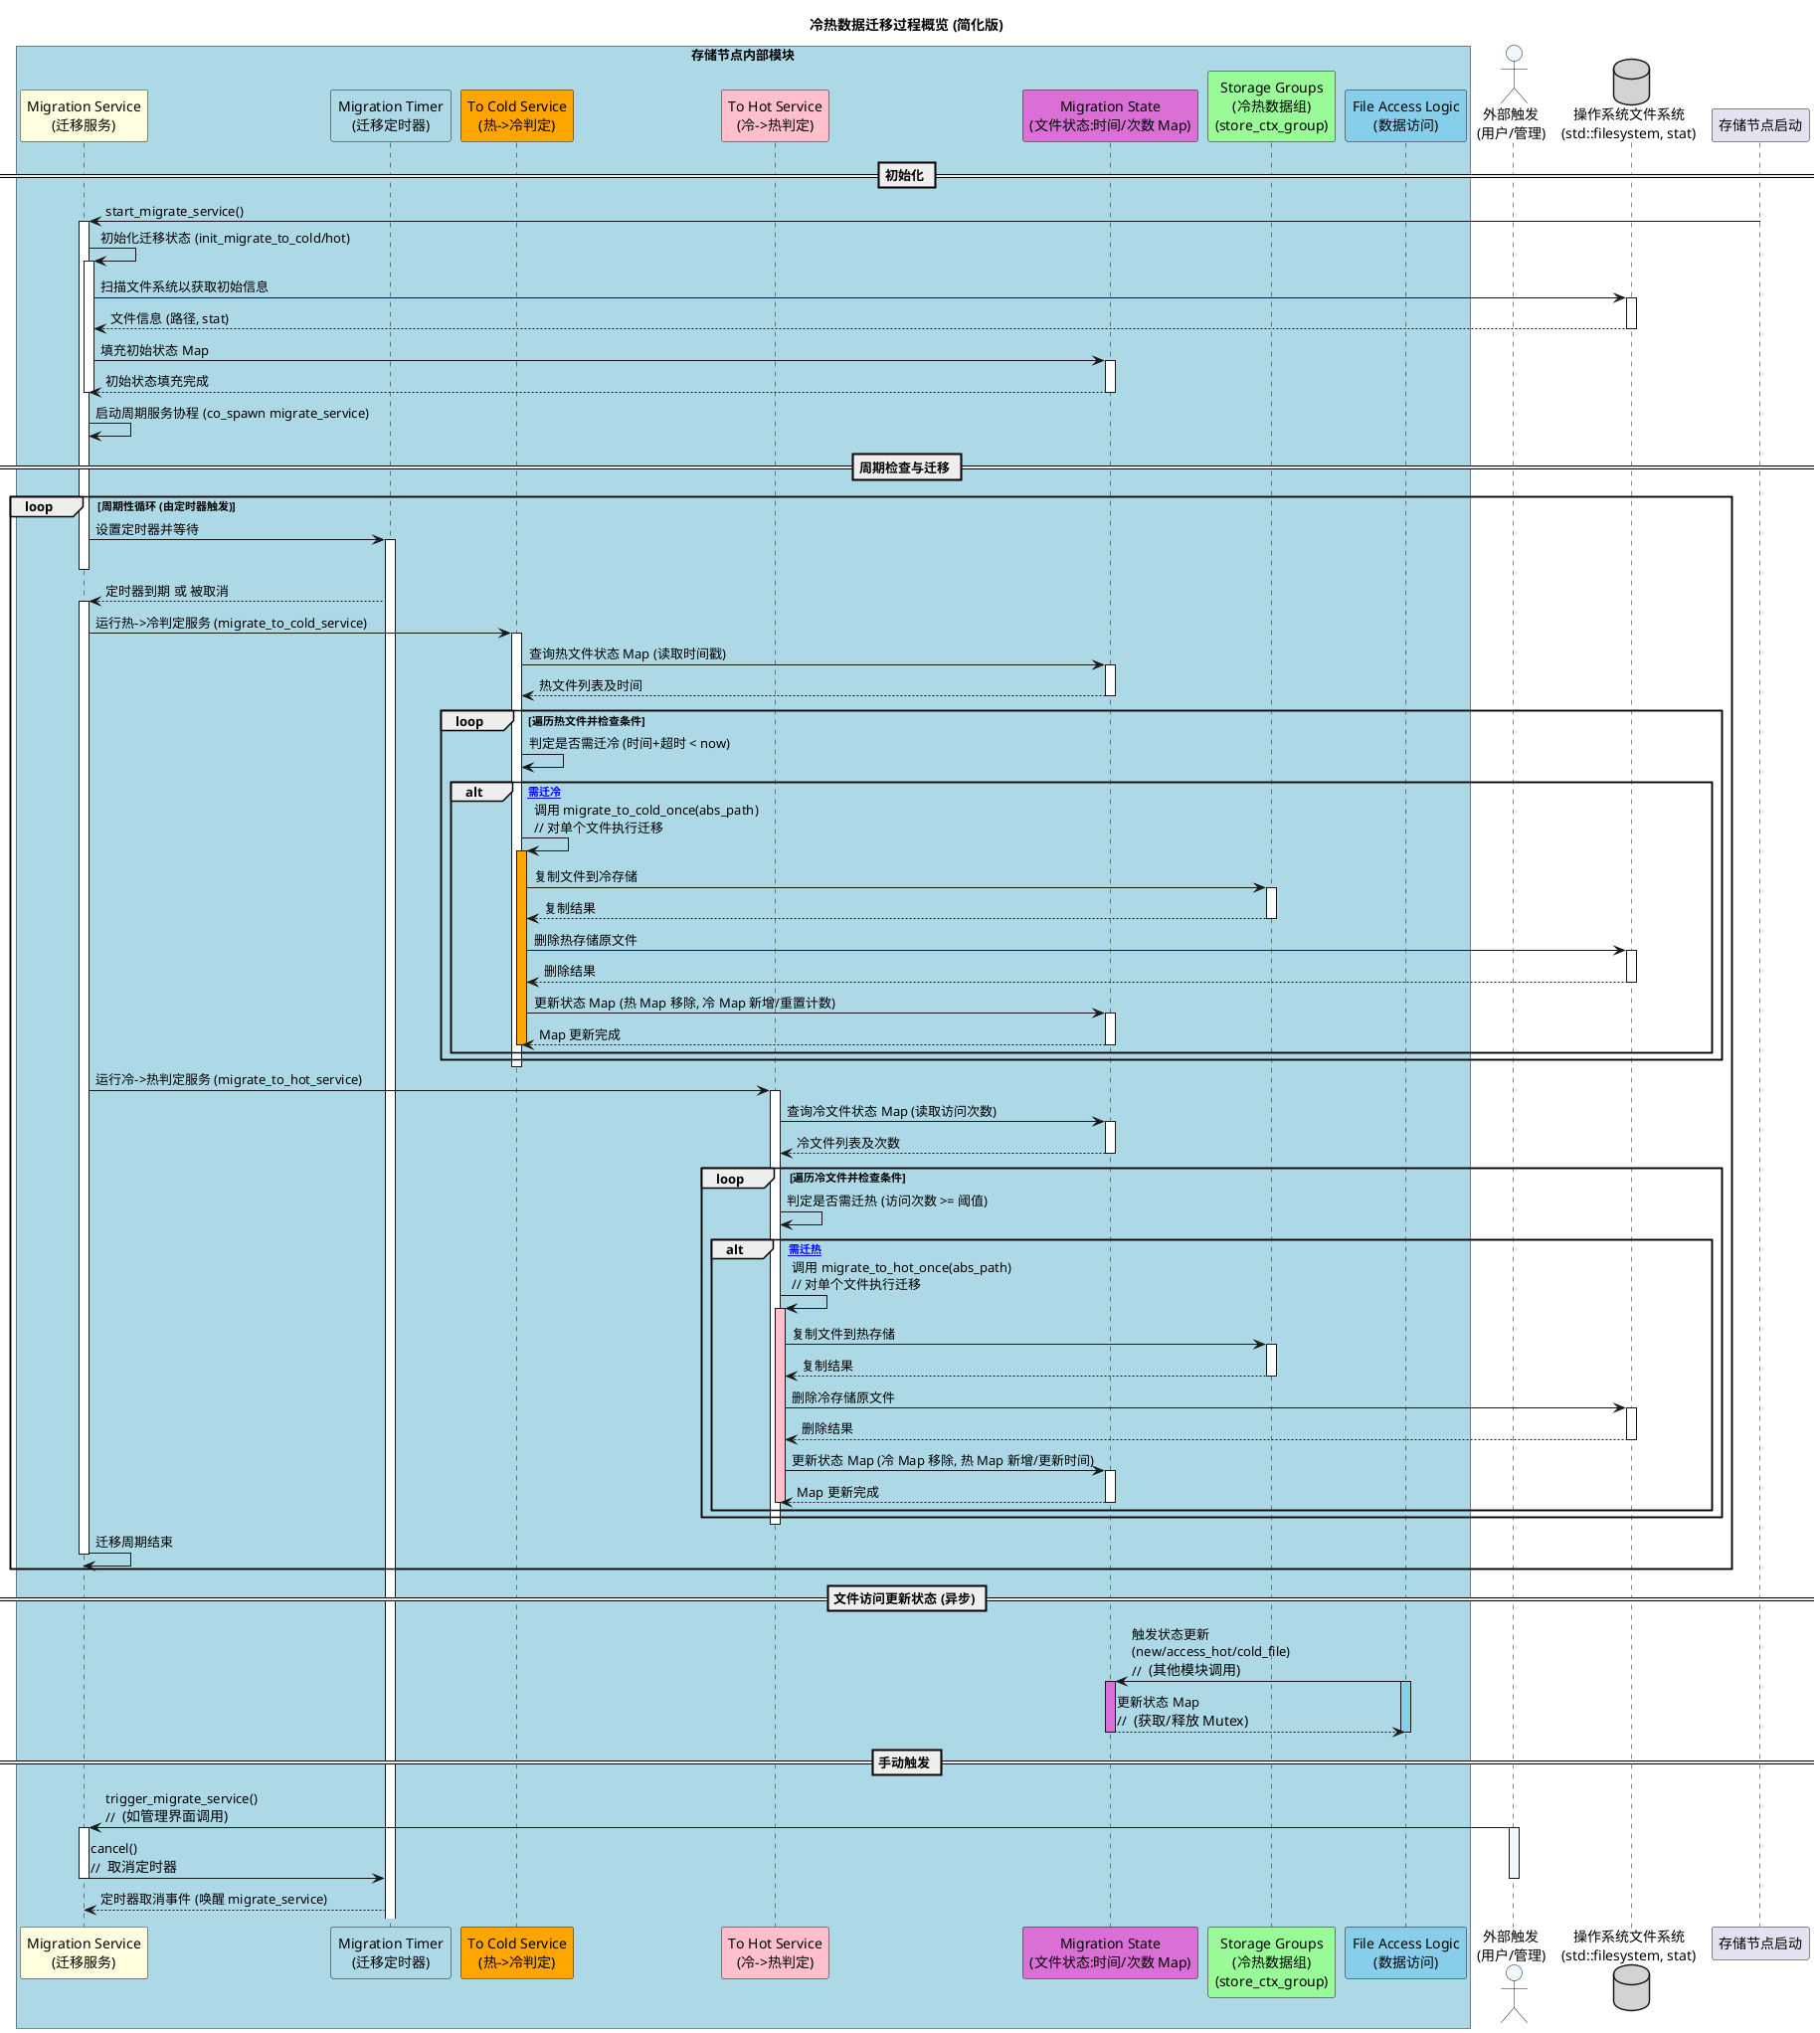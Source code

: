 @startuml

title 冷热数据迁移过程概览 (简化版)

box "存储节点内部模块" #LightBlue
  participant "Migration Service\n(迁移服务)" as MigrateSvc #LightYellow
  participant "Migration Timer\n(迁移定时器)" as Timer #lightblue
  participant "To Cold Service\n(热->冷判定)" as ToColdSvc #orange
  participant "To Hot Service\n(冷->热判定)" as ToHotSvc #pink
  participant "Migration State\n(文件状态:时间/次数 Map)" as State #orchid
  participant "Storage Groups\n(冷热数据组)\n(store_ctx_group)" as StoreGroups #palegreen
  participant "File Access Logic\n(数据访问)" as FileAccess #skyblue
end box

actor "外部触发\n(用户/管理)" as External #AliceBlue
database "操作系统文件系统\n(std::filesystem, stat)" as OSFS #lightgray


== 初始化 ==
"存储节点启动" -> MigrateSvc : start_migrate_service()
activate MigrateSvc
MigrateSvc -> MigrateSvc : 初始化迁移状态 (init_migrate_to_cold/hot)
activate MigrateSvc
MigrateSvc -> OSFS : 扫描文件系统以获取初始信息
activate OSFS
OSFS --> MigrateSvc : 文件信息 (路径, stat)
deactivate OSFS
MigrateSvc -> State : 填充初始状态 Map
activate State
State --> MigrateSvc : 初始状态填充完成
deactivate State
deactivate MigrateSvc
MigrateSvc -> MigrateSvc : 启动周期服务协程 (co_spawn migrate_service)

== 周期检查与迁移 ==
loop 周期性循环 (由定时器触发)
  MigrateSvc -> Timer : 设置定时器并等待
  activate Timer
  deactivate MigrateSvc
  Timer --> MigrateSvc : 定时器到期 或 被取消
  activate MigrateSvc

  ' --- 热到冷判定与触发 ---
  MigrateSvc -> ToColdSvc : 运行热->冷判定服务 (migrate_to_cold_service)
  activate ToColdSvc
  ToColdSvc -> State : 查询热文件状态 Map (读取时间戳)
  activate State
  State --> ToColdSvc : 热文件列表及时间
  deactivate State
  loop 遍历热文件并检查条件
    ToColdSvc -> ToColdSvc : 判定是否需迁冷 (时间+超时 < now)
    alt [需迁冷]
      ToColdSvc -> ToColdSvc : 调用 migrate_to_cold_once(abs_path)\n// 对单个文件执行迁移
      activate ToColdSvc #orange
      ToColdSvc -> StoreGroups : 复制文件到冷存储
      activate StoreGroups
      StoreGroups --> ToColdSvc #orange : 复制结果
      deactivate StoreGroups
      ToColdSvc -> OSFS : 删除热存储原文件
      activate OSFS
      OSFS --> ToColdSvc #orange : 删除结果
      deactivate OSFS
      ToColdSvc -> State : 更新状态 Map (热 Map 移除, 冷 Map 新增/重置计数)
      activate State
      State --> ToColdSvc #orange : Map 更新完成
      deactivate State
      deactivate ToColdSvc #orange
    end
  end
  deactivate ToColdSvc

  ' --- 冷到热判定与触发 ---
  MigrateSvc -> ToHotSvc : 运行冷->热判定服务 (migrate_to_hot_service)
  activate ToHotSvc
  ToHotSvc -> State : 查询冷文件状态 Map (读取访问次数)
  activate State
  State --> ToHotSvc : 冷文件列表及次数
  deactivate State
  loop 遍历冷文件并检查条件
    ToHotSvc -> ToHotSvc : 判定是否需迁热 (访问次数 >= 阈值)
    alt [需迁热]
      ToHotSvc -> ToHotSvc : 调用 migrate_to_hot_once(abs_path)\n// 对单个文件执行迁移
      activate ToHotSvc #pink
      ToHotSvc -> StoreGroups : 复制文件到热存储
      activate StoreGroups
      StoreGroups --> ToHotSvc #pink : 复制结果
      deactivate StoreGroups
      ToHotSvc -> OSFS : 删除冷存储原文件
      activate OSFS
      OSFS --> ToHotSvc #pink : 删除结果
      deactivate OSFS
      ToHotSvc -> State : 更新状态 Map (冷 Map 移除, 热 Map 新增/更新时间)
      activate State
      State --> ToHotSvc #pink : Map 更新完成
      deactivate State
      deactivate ToHotSvc #pink
    end
  end
  deactivate ToHotSvc

  MigrateSvc -> MigrateSvc : 迁移周期结束
  deactivate MigrateSvc
end

== 文件访问更新状态 (异步) ==
FileAccess -> State : 触发状态更新\n(new/access_hot/cold_file)\n// <size:14> (其他模块调用)
activate FileAccess #skyblue
activate State #orchid
State --> FileAccess #skyblue : 更新状态 Map\n// <size:14> (获取/释放 Mutex)
deactivate State
deactivate FileAccess #skyblue

== 手动触发 ==
External -> MigrateSvc : trigger_migrate_service()\n// <size:14> (如管理界面调用)
activate External #AliceBlue
activate MigrateSvc
MigrateSvc -> Timer : cancel()\n// <size:14> 取消定时器
deactivate MigrateSvc
deactivate External #AliceBlue
Timer --> MigrateSvc : 定时器取消事件 (唤醒 migrate_service)


@enduml
